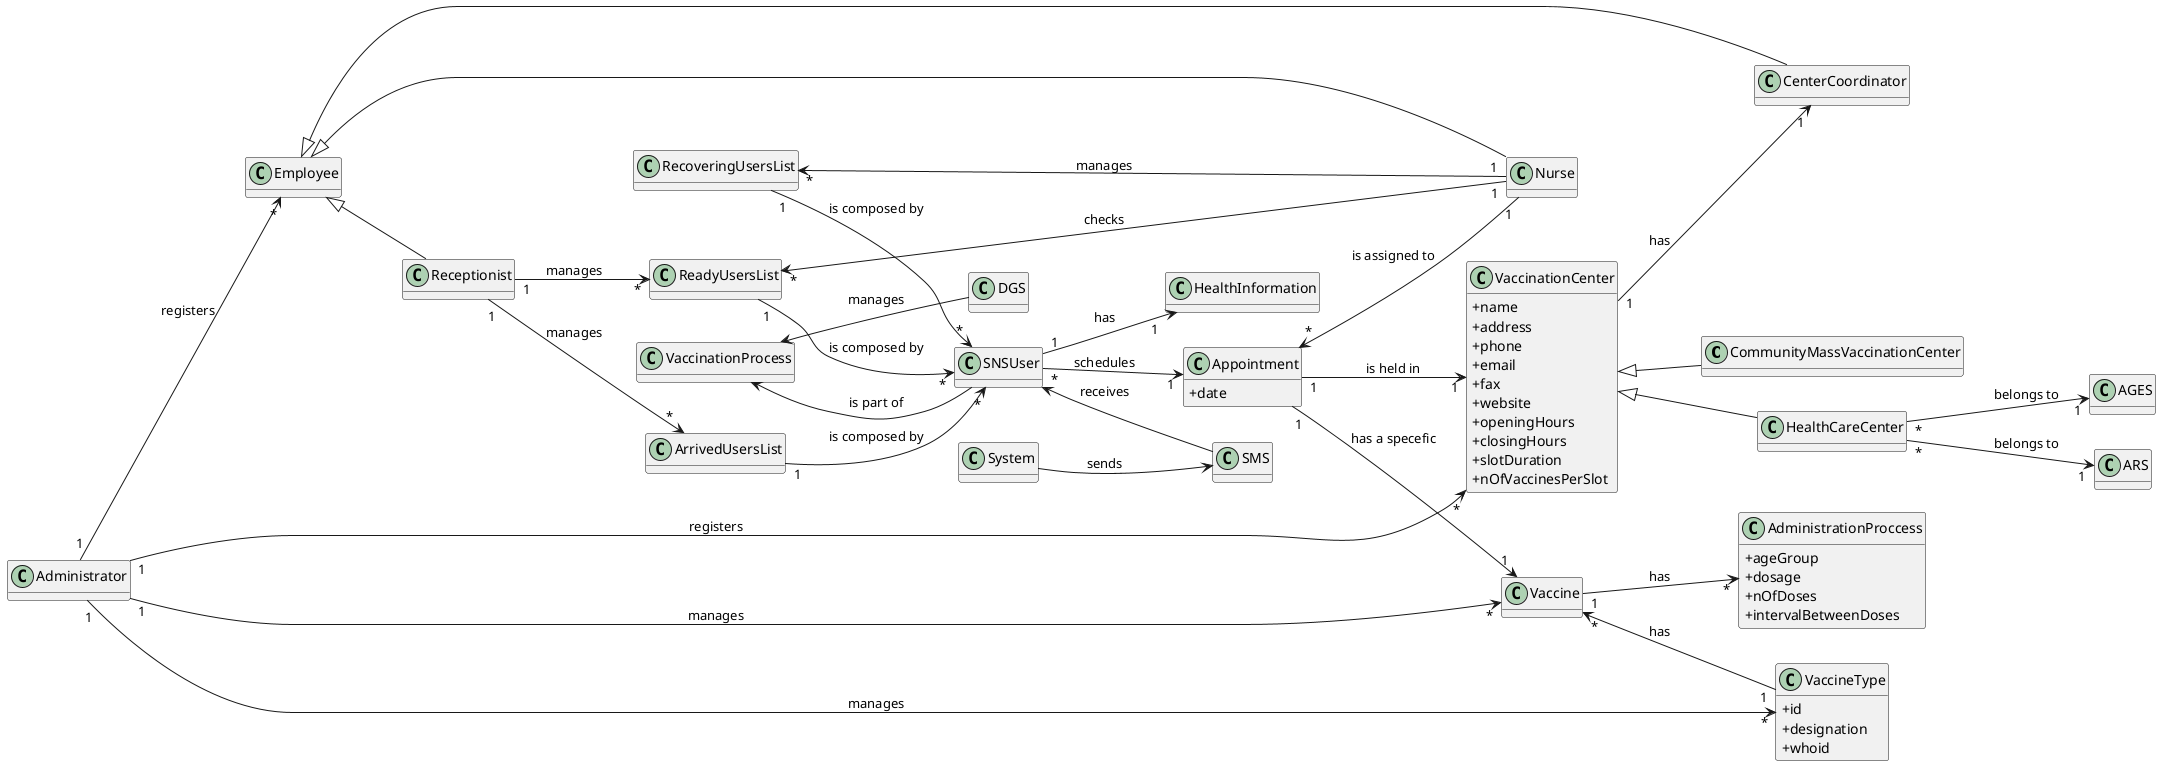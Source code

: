 @startuml

hide methods
left to right direction
skinparam classAttributeIconSize 0

class CommunityMassVaccinationCenter {}

class HealthCareCenter {}

class VaccinationCenter {
  + name
  + address
  + phone
  + email
  + fax
  + website
  + openingHours
  + closingHours
  + slotDuration
  + nOfVaccinesPerSlot
}

class Vaccine {}

class VaccineType {
    + id
    + designation
    + whoid
}

class DGS {}

class SNSUser {}

class HealthInformation {}

class Administrator {}

class Employee {}

class Nurse {}

class Receptionist {}

class CenterCoordinator {}

class Appointment {
  + date
}

class AdministrationProccess {
  + ageGroup
  + dosage
  + nOfDoses
  + intervalBetweenDoses
}

class System {}

class AGES {}

class ARS {}

Vaccine "*" <-- "1" VaccineType : has

Employee <|-- Nurse
Employee <|-- Receptionist
Employee <|-- CenterCoordinator

VaccinationCenter <|-- CommunityMassVaccinationCenter
VaccinationCenter <|-- HealthCareCenter

VaccinationCenter "1" --> "1" CenterCoordinator : has

HealthCareCenter "*" --> "1" AGES : belongs to
HealthCareCenter "*" --> "1" ARS : belongs to

Appointment "1" --> "1" VaccinationCenter : is held in
Appointment "1" --> "1" Vaccine : has a specefic
Appointment "*" <-- "1" Nurse : is assigned to

Receptionist "1" --> "*" ReadyUsersList : manages
Receptionist "1" --> "*" ArrivedUsersList : manages

ReadyUsersList "1" --> "*" SNSUser : is composed by
ArrivedUsersList "1" --> "*" SNSUser : is composed by
RecoveringUsersList "1" --> "*" SNSUser : is composed by

ReadyUsersList "*" <-- "1" Nurse : checks
RecoveringUsersList "*" <-- "1" Nurse : manages

Administrator "1" --> "*" Employee : registers
Administrator "1" --> "*" VaccinationCenter : registers
Administrator "1" --> "*" VaccineType : manages
Administrator "1" --> "*" Vaccine : manages

VaccinationProcess <-- DGS : manages
VaccinationProcess <-- SNSUser : is part of

SNSUser "*" --> "1" Appointment : schedules
SNSUser "1" --> "1" HealthInformation : has

Vaccine "1" --> "*" AdministrationProccess : has

System --> SMS : sends
SNSUser <-- SMS : receives

@enduml
